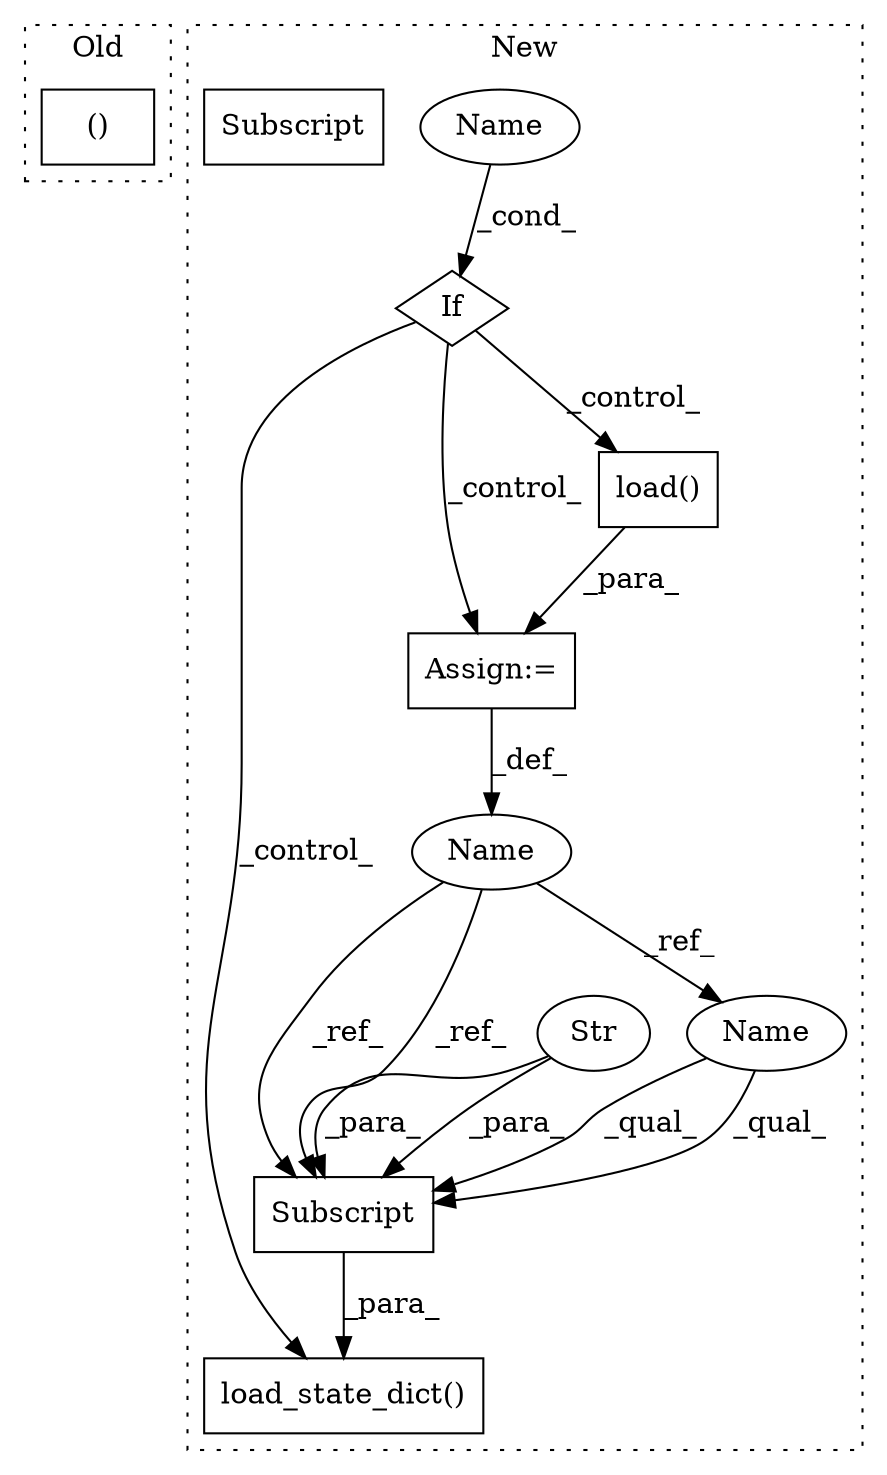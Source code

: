 digraph G {
subgraph cluster0 {
1 [label="()" a="54" s="4352" l="22" shape="box"];
label = "Old";
style="dotted";
}
subgraph cluster1 {
2 [label="load_state_dict()" a="75" s="6727,6778" l="27,1" shape="box"];
3 [label="load()" a="75" s="6686,6712" l="11,1" shape="box"];
4 [label="Assign:=" a="68" s="6683" l="3" shape="box"];
5 [label="If" a="96" s="6525" l="3" shape="diamond"];
6 [label="Name" a="87" s="6528" l="15" shape="ellipse"];
7 [label="Subscript" a="63" s="6754,0" l="24,0" shape="box"];
8 [label="Str" a="66" s="6765" l="12" shape="ellipse"];
9 [label="Name" a="87" s="6673" l="10" shape="ellipse"];
10 [label="Name" a="87" s="6754" l="10" shape="ellipse"];
11 [label="Subscript" a="63" s="6754,0" l="24,0" shape="box"];
label = "New";
style="dotted";
}
3 -> 4 [label="_para_"];
4 -> 9 [label="_def_"];
5 -> 4 [label="_control_"];
5 -> 3 [label="_control_"];
5 -> 2 [label="_control_"];
6 -> 5 [label="_cond_"];
8 -> 11 [label="_para_"];
8 -> 11 [label="_para_"];
9 -> 10 [label="_ref_"];
9 -> 11 [label="_ref_"];
9 -> 11 [label="_ref_"];
10 -> 11 [label="_qual_"];
10 -> 11 [label="_qual_"];
11 -> 2 [label="_para_"];
}